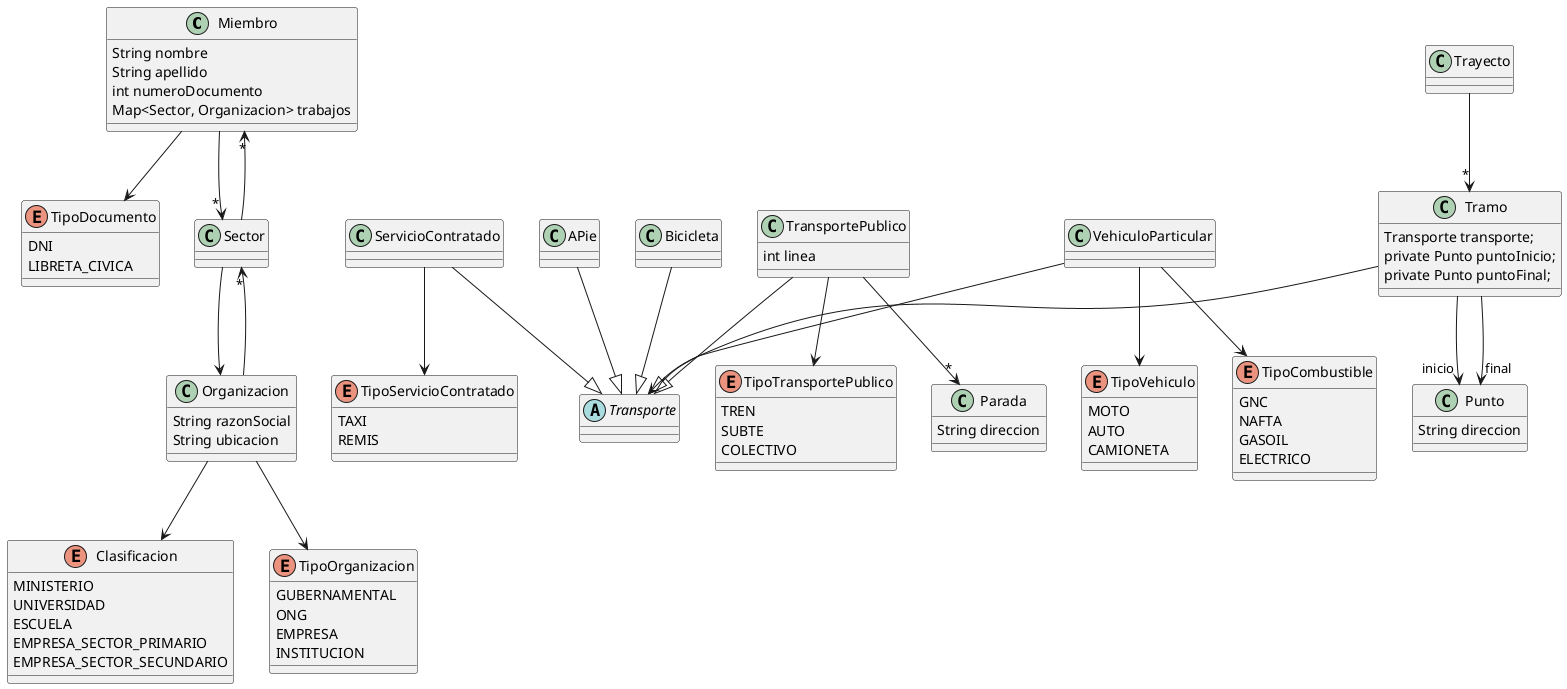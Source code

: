 @startuml

class Miembro {
    String nombre
    String apellido
    int numeroDocumento
    Map<Sector, Organizacion> trabajos
}

enum TipoDocumento {
    DNI
    LIBRETA_CIVICA
}

enum Clasificacion {
    MINISTERIO
    UNIVERSIDAD
    ESCUELA
    EMPRESA_SECTOR_PRIMARIO
    EMPRESA_SECTOR_SECUNDARIO
}

class Organizacion {
    String razonSocial
    String ubicacion
}

class Sector

enum TipoOrganizacion {
    GUBERNAMENTAL
    ONG
    EMPRESA
    INSTITUCION
}

class APie
class Bicicleta

class Parada {
    String direccion
}


class ServicioContratado

enum TipoCombustible {
    GNC
    NAFTA
    GASOIL
    ELECTRICO
}

enum TipoServicioContratado {
    TAXI
    REMIS
}

enum TipoTransportePublico {
    TREN
    SUBTE
    COLECTIVO
}

enum TipoVehiculo {
    MOTO
    AUTO
    CAMIONETA
}

abstract class Transporte

class TransportePublico {
    int linea
}

class VehiculoParticular

class Punto {
    String direccion
}

class Tramo {
    Transporte transporte;
  private Punto puntoInicio;
  private Punto puntoFinal;
}
class Trayecto

Miembro --> TipoDocumento
Miembro --> "*" Sector

Organizacion --> TipoOrganizacion
Organizacion --> Clasificacion
Organizacion --> "*" Sector
Sector --> Organizacion
Sector --> "*" Miembro

APie --|> Transporte
Bicicleta --|> Transporte
ServicioContratado --|> Transporte
ServicioContratado --> TipoServicioContratado
TransportePublico --|> Transporte
TransportePublico --> TipoTransportePublico
TransportePublico --> "*" Parada
VehiculoParticular --|> Transporte
VehiculoParticular --> TipoVehiculo
VehiculoParticular --> TipoCombustible

Tramo --> Transporte
Tramo --> "inicio" Punto
Tramo --> "final" Punto
Trayecto --> "*" Tramo

@enduml